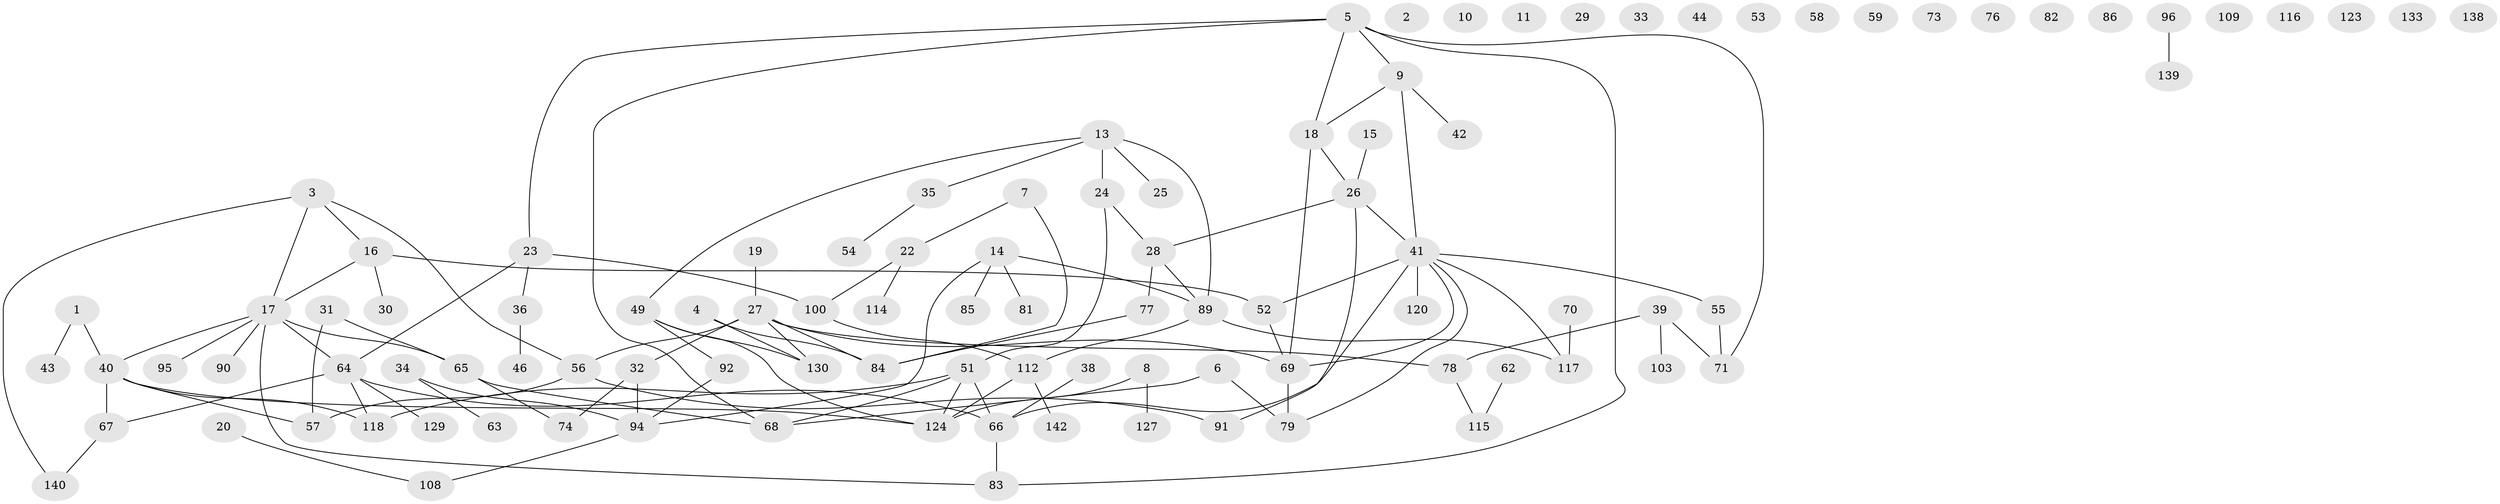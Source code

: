 // original degree distribution, {1: 0.21768707482993196, 0: 0.11564625850340136, 3: 0.23809523809523808, 2: 0.24489795918367346, 4: 0.12244897959183673, 7: 0.013605442176870748, 5: 0.047619047619047616}
// Generated by graph-tools (version 1.1) at 2025/41/03/06/25 10:41:24]
// undirected, 102 vertices, 119 edges
graph export_dot {
graph [start="1"]
  node [color=gray90,style=filled];
  1 [super="+12"];
  2;
  3 [super="+45"];
  4 [super="+47"];
  5 [super="+21"];
  6;
  7;
  8 [super="+37"];
  9 [super="+145"];
  10;
  11;
  13 [super="+110"];
  14 [super="+113"];
  15;
  16 [super="+50"];
  17 [super="+137"];
  18 [super="+141"];
  19;
  20;
  22 [super="+48"];
  23 [super="+122"];
  24 [super="+132"];
  25;
  26 [super="+107"];
  27 [super="+104"];
  28;
  29;
  30;
  31 [super="+93"];
  32;
  33;
  34 [super="+72"];
  35;
  36 [super="+106"];
  38;
  39 [super="+121"];
  40 [super="+128"];
  41 [super="+101"];
  42;
  43 [super="+75"];
  44 [super="+111"];
  46 [super="+134"];
  49 [super="+61"];
  51 [super="+105"];
  52 [super="+119"];
  53;
  54;
  55;
  56 [super="+60"];
  57;
  58;
  59;
  62;
  63;
  64 [super="+98"];
  65 [super="+80"];
  66 [super="+102"];
  67 [super="+97"];
  68 [super="+99"];
  69 [super="+136"];
  70;
  71 [super="+125"];
  73;
  74 [super="+144"];
  76;
  77;
  78;
  79;
  81;
  82;
  83 [super="+88"];
  84 [super="+87"];
  85;
  86;
  89 [super="+135"];
  90;
  91;
  92;
  94 [super="+146"];
  95 [super="+126"];
  96;
  100 [super="+131"];
  103;
  108;
  109;
  112 [super="+143"];
  114;
  115;
  116;
  117;
  118;
  120;
  123;
  124 [super="+147"];
  127;
  129;
  130;
  133;
  138;
  139;
  140;
  142;
  1 -- 40;
  1 -- 43;
  3 -- 16;
  3 -- 140;
  3 -- 56;
  3 -- 17;
  4 -- 130;
  4 -- 84;
  5 -- 9;
  5 -- 68;
  5 -- 71;
  5 -- 83;
  5 -- 18;
  5 -- 23;
  6 -- 68;
  6 -- 79;
  7 -- 22;
  7 -- 84;
  8 -- 124;
  8 -- 127;
  9 -- 42;
  9 -- 41;
  9 -- 18;
  13 -- 49;
  13 -- 35;
  13 -- 89;
  13 -- 25;
  13 -- 24;
  14 -- 81;
  14 -- 85;
  14 -- 94;
  14 -- 89;
  15 -- 26;
  16 -- 30;
  16 -- 17;
  16 -- 52;
  17 -- 40;
  17 -- 65;
  17 -- 83;
  17 -- 90;
  17 -- 64;
  17 -- 95;
  18 -- 26;
  18 -- 69;
  19 -- 27;
  20 -- 108;
  22 -- 114;
  22 -- 100;
  23 -- 64;
  23 -- 100;
  23 -- 36;
  24 -- 28;
  24 -- 51;
  26 -- 91;
  26 -- 41;
  26 -- 28;
  27 -- 32;
  27 -- 56;
  27 -- 78;
  27 -- 130;
  27 -- 84;
  27 -- 69;
  28 -- 77;
  28 -- 89;
  31 -- 57;
  31 -- 65;
  32 -- 74;
  32 -- 94;
  34 -- 94;
  34 -- 63;
  35 -- 54;
  36 -- 46 [weight=2];
  38 -- 66;
  39 -- 78;
  39 -- 103;
  39 -- 71;
  40 -- 67;
  40 -- 124;
  40 -- 57;
  40 -- 118;
  41 -- 55;
  41 -- 69;
  41 -- 120;
  41 -- 52;
  41 -- 117;
  41 -- 79;
  41 -- 66;
  49 -- 130;
  49 -- 124;
  49 -- 92;
  51 -- 68;
  51 -- 124;
  51 -- 66;
  51 -- 118;
  52 -- 69;
  55 -- 71;
  56 -- 57;
  56 -- 91;
  62 -- 115;
  64 -- 118;
  64 -- 129;
  64 -- 67;
  64 -- 66;
  65 -- 74;
  65 -- 68;
  66 -- 83;
  67 -- 140;
  69 -- 79;
  70 -- 117;
  77 -- 84;
  78 -- 115;
  89 -- 112;
  89 -- 117;
  92 -- 94;
  94 -- 108;
  96 -- 139;
  100 -- 112;
  112 -- 124;
  112 -- 142;
}
